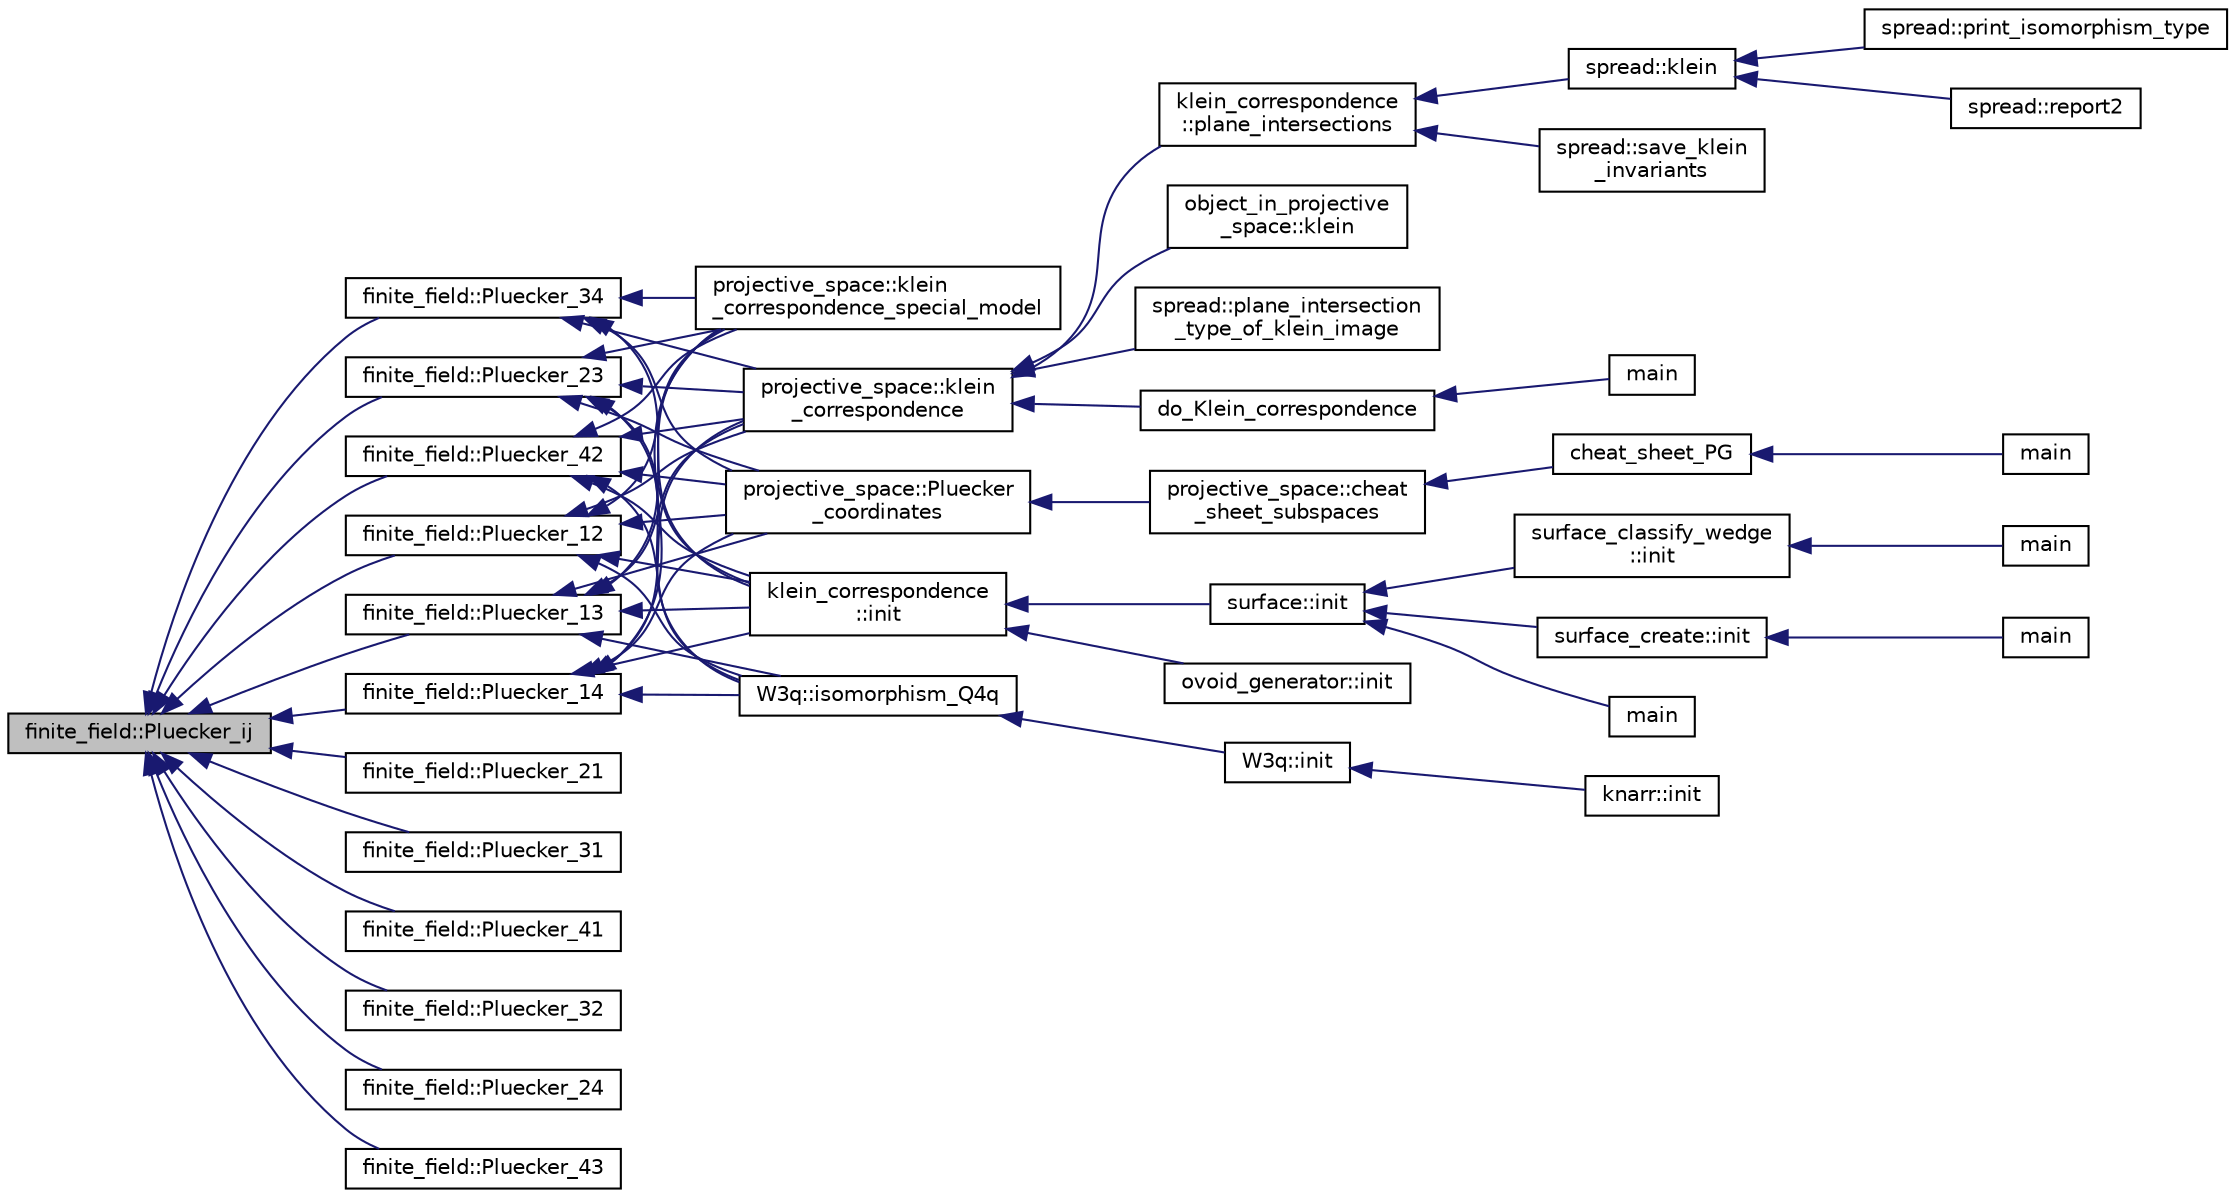 digraph "finite_field::Pluecker_ij"
{
  edge [fontname="Helvetica",fontsize="10",labelfontname="Helvetica",labelfontsize="10"];
  node [fontname="Helvetica",fontsize="10",shape=record];
  rankdir="LR";
  Node14881 [label="finite_field::Pluecker_ij",height=0.2,width=0.4,color="black", fillcolor="grey75", style="filled", fontcolor="black"];
  Node14881 -> Node14882 [dir="back",color="midnightblue",fontsize="10",style="solid",fontname="Helvetica"];
  Node14882 [label="finite_field::Pluecker_12",height=0.2,width=0.4,color="black", fillcolor="white", style="filled",URL="$df/d5a/classfinite__field.html#afd38a1b711e67996540c3a2ce60bef51"];
  Node14882 -> Node14883 [dir="back",color="midnightblue",fontsize="10",style="solid",fontname="Helvetica"];
  Node14883 [label="klein_correspondence\l::init",height=0.2,width=0.4,color="black", fillcolor="white", style="filled",URL="$d7/d99/classklein__correspondence.html#a9f555dc65174ab66579e1118bd9b4ca0"];
  Node14883 -> Node14884 [dir="back",color="midnightblue",fontsize="10",style="solid",fontname="Helvetica"];
  Node14884 [label="ovoid_generator::init",height=0.2,width=0.4,color="black", fillcolor="white", style="filled",URL="$d3/daf/classovoid__generator.html#a44d90a4751554076f432f35089a964c2"];
  Node14883 -> Node14885 [dir="back",color="midnightblue",fontsize="10",style="solid",fontname="Helvetica"];
  Node14885 [label="surface::init",height=0.2,width=0.4,color="black", fillcolor="white", style="filled",URL="$d5/d88/classsurface.html#a90570b0ca6ab02988159f2c40cb27308"];
  Node14885 -> Node14886 [dir="back",color="midnightblue",fontsize="10",style="solid",fontname="Helvetica"];
  Node14886 [label="main",height=0.2,width=0.4,color="black", fillcolor="white", style="filled",URL="$d6/dc3/arc__lifting__main_8_c.html#a217dbf8b442f20279ea00b898af96f52"];
  Node14885 -> Node14887 [dir="back",color="midnightblue",fontsize="10",style="solid",fontname="Helvetica"];
  Node14887 [label="surface_classify_wedge\l::init",height=0.2,width=0.4,color="black", fillcolor="white", style="filled",URL="$d7/d5c/classsurface__classify__wedge.html#a43302106663b307aa8274a5112a7010a"];
  Node14887 -> Node14888 [dir="back",color="midnightblue",fontsize="10",style="solid",fontname="Helvetica"];
  Node14888 [label="main",height=0.2,width=0.4,color="black", fillcolor="white", style="filled",URL="$df/df8/surface__classify_8_c.html#a217dbf8b442f20279ea00b898af96f52"];
  Node14885 -> Node14889 [dir="back",color="midnightblue",fontsize="10",style="solid",fontname="Helvetica"];
  Node14889 [label="surface_create::init",height=0.2,width=0.4,color="black", fillcolor="white", style="filled",URL="$de/da4/classsurface__create.html#ab0db5c12825f778e3caf8aa4da02eb06"];
  Node14889 -> Node14890 [dir="back",color="midnightblue",fontsize="10",style="solid",fontname="Helvetica"];
  Node14890 [label="main",height=0.2,width=0.4,color="black", fillcolor="white", style="filled",URL="$d2/dfa/create__surface__main_8_c.html#a217dbf8b442f20279ea00b898af96f52"];
  Node14882 -> Node14891 [dir="back",color="midnightblue",fontsize="10",style="solid",fontname="Helvetica"];
  Node14891 [label="projective_space::klein\l_correspondence",height=0.2,width=0.4,color="black", fillcolor="white", style="filled",URL="$d2/d17/classprojective__space.html#a2712ead7fd87ca75ac227a8ade786508"];
  Node14891 -> Node14892 [dir="back",color="midnightblue",fontsize="10",style="solid",fontname="Helvetica"];
  Node14892 [label="do_Klein_correspondence",height=0.2,width=0.4,color="black", fillcolor="white", style="filled",URL="$d4/d67/geometry_8h.html#aa91902d79964fdd71e53be264387b285"];
  Node14892 -> Node14893 [dir="back",color="midnightblue",fontsize="10",style="solid",fontname="Helvetica"];
  Node14893 [label="main",height=0.2,width=0.4,color="black", fillcolor="white", style="filled",URL="$d0/d2f/process_8_c.html#a3c04138a5bfe5d72780bb7e82a18e627"];
  Node14891 -> Node14894 [dir="back",color="midnightblue",fontsize="10",style="solid",fontname="Helvetica"];
  Node14894 [label="klein_correspondence\l::plane_intersections",height=0.2,width=0.4,color="black", fillcolor="white", style="filled",URL="$d7/d99/classklein__correspondence.html#a561aa0d3a66d19a10f9945561a5880b5"];
  Node14894 -> Node14895 [dir="back",color="midnightblue",fontsize="10",style="solid",fontname="Helvetica"];
  Node14895 [label="spread::save_klein\l_invariants",height=0.2,width=0.4,color="black", fillcolor="white", style="filled",URL="$da/dc1/classspread.html#af3b0d52e28dec3d6b495e79fcee88a29"];
  Node14894 -> Node14896 [dir="back",color="midnightblue",fontsize="10",style="solid",fontname="Helvetica"];
  Node14896 [label="spread::klein",height=0.2,width=0.4,color="black", fillcolor="white", style="filled",URL="$da/dc1/classspread.html#a5deb643e8dd301ca92d96d409e85c6aa"];
  Node14896 -> Node14897 [dir="back",color="midnightblue",fontsize="10",style="solid",fontname="Helvetica"];
  Node14897 [label="spread::print_isomorphism_type",height=0.2,width=0.4,color="black", fillcolor="white", style="filled",URL="$da/dc1/classspread.html#ac00cfa228f832076e6e5d81319828fa7"];
  Node14896 -> Node14898 [dir="back",color="midnightblue",fontsize="10",style="solid",fontname="Helvetica"];
  Node14898 [label="spread::report2",height=0.2,width=0.4,color="black", fillcolor="white", style="filled",URL="$da/dc1/classspread.html#a543a79e4e7306af291584f53dacbfdd8"];
  Node14891 -> Node14899 [dir="back",color="midnightblue",fontsize="10",style="solid",fontname="Helvetica"];
  Node14899 [label="object_in_projective\l_space::klein",height=0.2,width=0.4,color="black", fillcolor="white", style="filled",URL="$d7/d08/classobject__in__projective__space.html#a5b8beb58d83a6c274b2b8bd2c4e176c1"];
  Node14891 -> Node14900 [dir="back",color="midnightblue",fontsize="10",style="solid",fontname="Helvetica"];
  Node14900 [label="spread::plane_intersection\l_type_of_klein_image",height=0.2,width=0.4,color="black", fillcolor="white", style="filled",URL="$da/dc1/classspread.html#af24965c92b11f083efef562901770e17"];
  Node14882 -> Node14901 [dir="back",color="midnightblue",fontsize="10",style="solid",fontname="Helvetica"];
  Node14901 [label="projective_space::Pluecker\l_coordinates",height=0.2,width=0.4,color="black", fillcolor="white", style="filled",URL="$d2/d17/classprojective__space.html#a3de51df7c58c1f2575bdfbd383fb171e"];
  Node14901 -> Node14902 [dir="back",color="midnightblue",fontsize="10",style="solid",fontname="Helvetica"];
  Node14902 [label="projective_space::cheat\l_sheet_subspaces",height=0.2,width=0.4,color="black", fillcolor="white", style="filled",URL="$d2/d17/classprojective__space.html#a29d74f45865aaee58ab5cd50806d8baf"];
  Node14902 -> Node14903 [dir="back",color="midnightblue",fontsize="10",style="solid",fontname="Helvetica"];
  Node14903 [label="cheat_sheet_PG",height=0.2,width=0.4,color="black", fillcolor="white", style="filled",URL="$d6/dd8/cheat__sheet___p_g_8_c.html#a11692793a59b9f0d2f21395f5609783d"];
  Node14903 -> Node14904 [dir="back",color="midnightblue",fontsize="10",style="solid",fontname="Helvetica"];
  Node14904 [label="main",height=0.2,width=0.4,color="black", fillcolor="white", style="filled",URL="$d6/dd8/cheat__sheet___p_g_8_c.html#a3c04138a5bfe5d72780bb7e82a18e627"];
  Node14882 -> Node14905 [dir="back",color="midnightblue",fontsize="10",style="solid",fontname="Helvetica"];
  Node14905 [label="projective_space::klein\l_correspondence_special_model",height=0.2,width=0.4,color="black", fillcolor="white", style="filled",URL="$d2/d17/classprojective__space.html#a0460ef9dd2799f85fee962d142d20eea"];
  Node14882 -> Node14906 [dir="back",color="midnightblue",fontsize="10",style="solid",fontname="Helvetica"];
  Node14906 [label="W3q::isomorphism_Q4q",height=0.2,width=0.4,color="black", fillcolor="white", style="filled",URL="$de/d2c/class_w3q.html#a734ed96f8ddfcfcae3445df129951bae"];
  Node14906 -> Node14907 [dir="back",color="midnightblue",fontsize="10",style="solid",fontname="Helvetica"];
  Node14907 [label="W3q::init",height=0.2,width=0.4,color="black", fillcolor="white", style="filled",URL="$de/d2c/class_w3q.html#a215fe070895a4915537fcb1bfba4f777"];
  Node14907 -> Node14908 [dir="back",color="midnightblue",fontsize="10",style="solid",fontname="Helvetica"];
  Node14908 [label="knarr::init",height=0.2,width=0.4,color="black", fillcolor="white", style="filled",URL="$d7/de5/classknarr.html#a1e25f28aeec8f316cc0ce81eb89e670e"];
  Node14881 -> Node14909 [dir="back",color="midnightblue",fontsize="10",style="solid",fontname="Helvetica"];
  Node14909 [label="finite_field::Pluecker_21",height=0.2,width=0.4,color="black", fillcolor="white", style="filled",URL="$df/d5a/classfinite__field.html#a25fb2e8b260dc55dbfb65215130c904e"];
  Node14881 -> Node14910 [dir="back",color="midnightblue",fontsize="10",style="solid",fontname="Helvetica"];
  Node14910 [label="finite_field::Pluecker_13",height=0.2,width=0.4,color="black", fillcolor="white", style="filled",URL="$df/d5a/classfinite__field.html#ac315ae04812702f13596c5494f018cb2"];
  Node14910 -> Node14883 [dir="back",color="midnightblue",fontsize="10",style="solid",fontname="Helvetica"];
  Node14910 -> Node14891 [dir="back",color="midnightblue",fontsize="10",style="solid",fontname="Helvetica"];
  Node14910 -> Node14901 [dir="back",color="midnightblue",fontsize="10",style="solid",fontname="Helvetica"];
  Node14910 -> Node14905 [dir="back",color="midnightblue",fontsize="10",style="solid",fontname="Helvetica"];
  Node14910 -> Node14906 [dir="back",color="midnightblue",fontsize="10",style="solid",fontname="Helvetica"];
  Node14881 -> Node14911 [dir="back",color="midnightblue",fontsize="10",style="solid",fontname="Helvetica"];
  Node14911 [label="finite_field::Pluecker_31",height=0.2,width=0.4,color="black", fillcolor="white", style="filled",URL="$df/d5a/classfinite__field.html#a4904e555f1f8ac6f7d3859685cf95e88"];
  Node14881 -> Node14912 [dir="back",color="midnightblue",fontsize="10",style="solid",fontname="Helvetica"];
  Node14912 [label="finite_field::Pluecker_14",height=0.2,width=0.4,color="black", fillcolor="white", style="filled",URL="$df/d5a/classfinite__field.html#a1e1ada67ca15c73f8ad629617ce95aa2"];
  Node14912 -> Node14883 [dir="back",color="midnightblue",fontsize="10",style="solid",fontname="Helvetica"];
  Node14912 -> Node14891 [dir="back",color="midnightblue",fontsize="10",style="solid",fontname="Helvetica"];
  Node14912 -> Node14901 [dir="back",color="midnightblue",fontsize="10",style="solid",fontname="Helvetica"];
  Node14912 -> Node14905 [dir="back",color="midnightblue",fontsize="10",style="solid",fontname="Helvetica"];
  Node14912 -> Node14906 [dir="back",color="midnightblue",fontsize="10",style="solid",fontname="Helvetica"];
  Node14881 -> Node14913 [dir="back",color="midnightblue",fontsize="10",style="solid",fontname="Helvetica"];
  Node14913 [label="finite_field::Pluecker_41",height=0.2,width=0.4,color="black", fillcolor="white", style="filled",URL="$df/d5a/classfinite__field.html#a69da2ab5efe56348d5d7eca5627ef8f9"];
  Node14881 -> Node14914 [dir="back",color="midnightblue",fontsize="10",style="solid",fontname="Helvetica"];
  Node14914 [label="finite_field::Pluecker_23",height=0.2,width=0.4,color="black", fillcolor="white", style="filled",URL="$df/d5a/classfinite__field.html#a2e2db3bec375a4aff6fc4b04bd9df932"];
  Node14914 -> Node14883 [dir="back",color="midnightblue",fontsize="10",style="solid",fontname="Helvetica"];
  Node14914 -> Node14891 [dir="back",color="midnightblue",fontsize="10",style="solid",fontname="Helvetica"];
  Node14914 -> Node14901 [dir="back",color="midnightblue",fontsize="10",style="solid",fontname="Helvetica"];
  Node14914 -> Node14905 [dir="back",color="midnightblue",fontsize="10",style="solid",fontname="Helvetica"];
  Node14914 -> Node14906 [dir="back",color="midnightblue",fontsize="10",style="solid",fontname="Helvetica"];
  Node14881 -> Node14915 [dir="back",color="midnightblue",fontsize="10",style="solid",fontname="Helvetica"];
  Node14915 [label="finite_field::Pluecker_32",height=0.2,width=0.4,color="black", fillcolor="white", style="filled",URL="$df/d5a/classfinite__field.html#a926d172001b4b8fd8721b74395fb6373"];
  Node14881 -> Node14916 [dir="back",color="midnightblue",fontsize="10",style="solid",fontname="Helvetica"];
  Node14916 [label="finite_field::Pluecker_24",height=0.2,width=0.4,color="black", fillcolor="white", style="filled",URL="$df/d5a/classfinite__field.html#af67dcf10abb975406febb5be150d865a"];
  Node14881 -> Node14917 [dir="back",color="midnightblue",fontsize="10",style="solid",fontname="Helvetica"];
  Node14917 [label="finite_field::Pluecker_42",height=0.2,width=0.4,color="black", fillcolor="white", style="filled",URL="$df/d5a/classfinite__field.html#a2b0513788b5ca050dac981030fb21c26"];
  Node14917 -> Node14883 [dir="back",color="midnightblue",fontsize="10",style="solid",fontname="Helvetica"];
  Node14917 -> Node14891 [dir="back",color="midnightblue",fontsize="10",style="solid",fontname="Helvetica"];
  Node14917 -> Node14901 [dir="back",color="midnightblue",fontsize="10",style="solid",fontname="Helvetica"];
  Node14917 -> Node14905 [dir="back",color="midnightblue",fontsize="10",style="solid",fontname="Helvetica"];
  Node14917 -> Node14906 [dir="back",color="midnightblue",fontsize="10",style="solid",fontname="Helvetica"];
  Node14881 -> Node14918 [dir="back",color="midnightblue",fontsize="10",style="solid",fontname="Helvetica"];
  Node14918 [label="finite_field::Pluecker_34",height=0.2,width=0.4,color="black", fillcolor="white", style="filled",URL="$df/d5a/classfinite__field.html#ae1e05639dec98f431455e2f72072e798"];
  Node14918 -> Node14883 [dir="back",color="midnightblue",fontsize="10",style="solid",fontname="Helvetica"];
  Node14918 -> Node14891 [dir="back",color="midnightblue",fontsize="10",style="solid",fontname="Helvetica"];
  Node14918 -> Node14901 [dir="back",color="midnightblue",fontsize="10",style="solid",fontname="Helvetica"];
  Node14918 -> Node14905 [dir="back",color="midnightblue",fontsize="10",style="solid",fontname="Helvetica"];
  Node14881 -> Node14919 [dir="back",color="midnightblue",fontsize="10",style="solid",fontname="Helvetica"];
  Node14919 [label="finite_field::Pluecker_43",height=0.2,width=0.4,color="black", fillcolor="white", style="filled",URL="$df/d5a/classfinite__field.html#ae1b948bf25bc02e37f91133a737f156d"];
}

